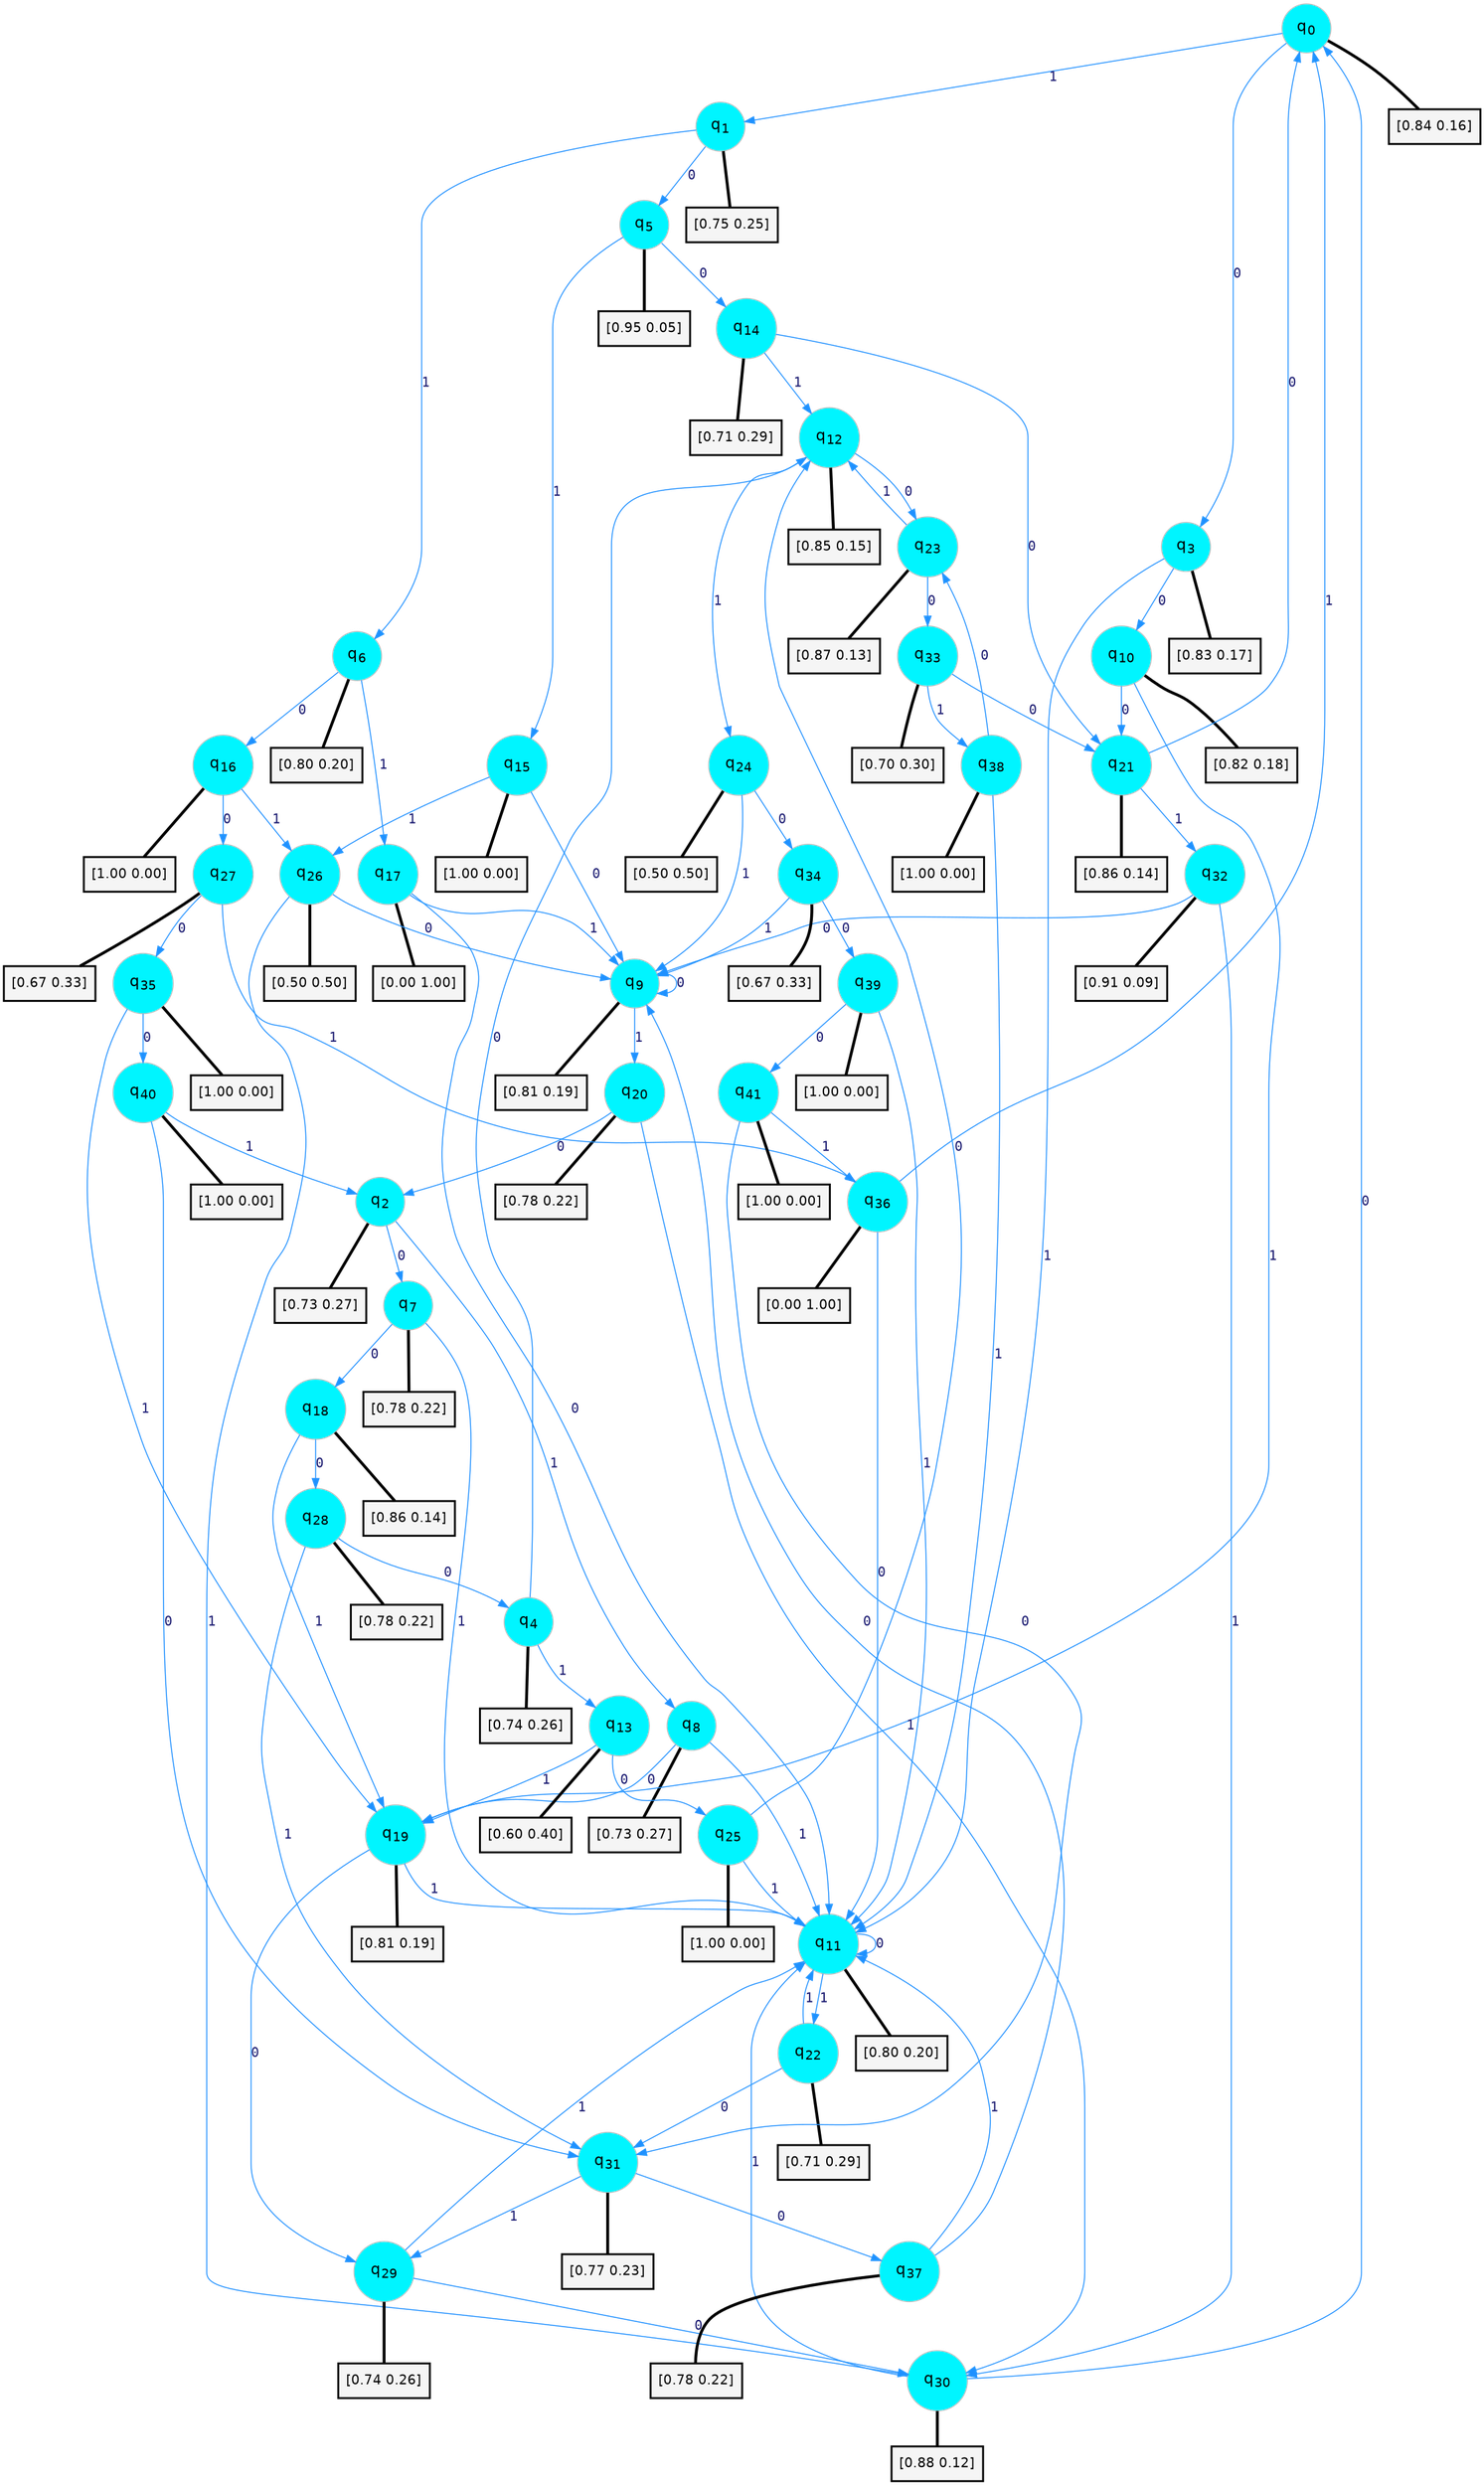 digraph G {
graph [
bgcolor=transparent, dpi=300, rankdir=TD, size="40,25"];
node [
color=gray, fillcolor=turquoise1, fontcolor=black, fontname=Helvetica, fontsize=16, fontweight=bold, shape=circle, style=filled];
edge [
arrowsize=1, color=dodgerblue1, fontcolor=midnightblue, fontname=courier, fontweight=bold, penwidth=1, style=solid, weight=20];
0[label=<q<SUB>0</SUB>>];
1[label=<q<SUB>1</SUB>>];
2[label=<q<SUB>2</SUB>>];
3[label=<q<SUB>3</SUB>>];
4[label=<q<SUB>4</SUB>>];
5[label=<q<SUB>5</SUB>>];
6[label=<q<SUB>6</SUB>>];
7[label=<q<SUB>7</SUB>>];
8[label=<q<SUB>8</SUB>>];
9[label=<q<SUB>9</SUB>>];
10[label=<q<SUB>10</SUB>>];
11[label=<q<SUB>11</SUB>>];
12[label=<q<SUB>12</SUB>>];
13[label=<q<SUB>13</SUB>>];
14[label=<q<SUB>14</SUB>>];
15[label=<q<SUB>15</SUB>>];
16[label=<q<SUB>16</SUB>>];
17[label=<q<SUB>17</SUB>>];
18[label=<q<SUB>18</SUB>>];
19[label=<q<SUB>19</SUB>>];
20[label=<q<SUB>20</SUB>>];
21[label=<q<SUB>21</SUB>>];
22[label=<q<SUB>22</SUB>>];
23[label=<q<SUB>23</SUB>>];
24[label=<q<SUB>24</SUB>>];
25[label=<q<SUB>25</SUB>>];
26[label=<q<SUB>26</SUB>>];
27[label=<q<SUB>27</SUB>>];
28[label=<q<SUB>28</SUB>>];
29[label=<q<SUB>29</SUB>>];
30[label=<q<SUB>30</SUB>>];
31[label=<q<SUB>31</SUB>>];
32[label=<q<SUB>32</SUB>>];
33[label=<q<SUB>33</SUB>>];
34[label=<q<SUB>34</SUB>>];
35[label=<q<SUB>35</SUB>>];
36[label=<q<SUB>36</SUB>>];
37[label=<q<SUB>37</SUB>>];
38[label=<q<SUB>38</SUB>>];
39[label=<q<SUB>39</SUB>>];
40[label=<q<SUB>40</SUB>>];
41[label=<q<SUB>41</SUB>>];
42[label="[0.84 0.16]", shape=box,fontcolor=black, fontname=Helvetica, fontsize=14, penwidth=2, fillcolor=whitesmoke,color=black];
43[label="[0.75 0.25]", shape=box,fontcolor=black, fontname=Helvetica, fontsize=14, penwidth=2, fillcolor=whitesmoke,color=black];
44[label="[0.73 0.27]", shape=box,fontcolor=black, fontname=Helvetica, fontsize=14, penwidth=2, fillcolor=whitesmoke,color=black];
45[label="[0.83 0.17]", shape=box,fontcolor=black, fontname=Helvetica, fontsize=14, penwidth=2, fillcolor=whitesmoke,color=black];
46[label="[0.74 0.26]", shape=box,fontcolor=black, fontname=Helvetica, fontsize=14, penwidth=2, fillcolor=whitesmoke,color=black];
47[label="[0.95 0.05]", shape=box,fontcolor=black, fontname=Helvetica, fontsize=14, penwidth=2, fillcolor=whitesmoke,color=black];
48[label="[0.80 0.20]", shape=box,fontcolor=black, fontname=Helvetica, fontsize=14, penwidth=2, fillcolor=whitesmoke,color=black];
49[label="[0.78 0.22]", shape=box,fontcolor=black, fontname=Helvetica, fontsize=14, penwidth=2, fillcolor=whitesmoke,color=black];
50[label="[0.73 0.27]", shape=box,fontcolor=black, fontname=Helvetica, fontsize=14, penwidth=2, fillcolor=whitesmoke,color=black];
51[label="[0.81 0.19]", shape=box,fontcolor=black, fontname=Helvetica, fontsize=14, penwidth=2, fillcolor=whitesmoke,color=black];
52[label="[0.82 0.18]", shape=box,fontcolor=black, fontname=Helvetica, fontsize=14, penwidth=2, fillcolor=whitesmoke,color=black];
53[label="[0.80 0.20]", shape=box,fontcolor=black, fontname=Helvetica, fontsize=14, penwidth=2, fillcolor=whitesmoke,color=black];
54[label="[0.85 0.15]", shape=box,fontcolor=black, fontname=Helvetica, fontsize=14, penwidth=2, fillcolor=whitesmoke,color=black];
55[label="[0.60 0.40]", shape=box,fontcolor=black, fontname=Helvetica, fontsize=14, penwidth=2, fillcolor=whitesmoke,color=black];
56[label="[0.71 0.29]", shape=box,fontcolor=black, fontname=Helvetica, fontsize=14, penwidth=2, fillcolor=whitesmoke,color=black];
57[label="[1.00 0.00]", shape=box,fontcolor=black, fontname=Helvetica, fontsize=14, penwidth=2, fillcolor=whitesmoke,color=black];
58[label="[1.00 0.00]", shape=box,fontcolor=black, fontname=Helvetica, fontsize=14, penwidth=2, fillcolor=whitesmoke,color=black];
59[label="[0.00 1.00]", shape=box,fontcolor=black, fontname=Helvetica, fontsize=14, penwidth=2, fillcolor=whitesmoke,color=black];
60[label="[0.86 0.14]", shape=box,fontcolor=black, fontname=Helvetica, fontsize=14, penwidth=2, fillcolor=whitesmoke,color=black];
61[label="[0.81 0.19]", shape=box,fontcolor=black, fontname=Helvetica, fontsize=14, penwidth=2, fillcolor=whitesmoke,color=black];
62[label="[0.78 0.22]", shape=box,fontcolor=black, fontname=Helvetica, fontsize=14, penwidth=2, fillcolor=whitesmoke,color=black];
63[label="[0.86 0.14]", shape=box,fontcolor=black, fontname=Helvetica, fontsize=14, penwidth=2, fillcolor=whitesmoke,color=black];
64[label="[0.71 0.29]", shape=box,fontcolor=black, fontname=Helvetica, fontsize=14, penwidth=2, fillcolor=whitesmoke,color=black];
65[label="[0.87 0.13]", shape=box,fontcolor=black, fontname=Helvetica, fontsize=14, penwidth=2, fillcolor=whitesmoke,color=black];
66[label="[0.50 0.50]", shape=box,fontcolor=black, fontname=Helvetica, fontsize=14, penwidth=2, fillcolor=whitesmoke,color=black];
67[label="[1.00 0.00]", shape=box,fontcolor=black, fontname=Helvetica, fontsize=14, penwidth=2, fillcolor=whitesmoke,color=black];
68[label="[0.50 0.50]", shape=box,fontcolor=black, fontname=Helvetica, fontsize=14, penwidth=2, fillcolor=whitesmoke,color=black];
69[label="[0.67 0.33]", shape=box,fontcolor=black, fontname=Helvetica, fontsize=14, penwidth=2, fillcolor=whitesmoke,color=black];
70[label="[0.78 0.22]", shape=box,fontcolor=black, fontname=Helvetica, fontsize=14, penwidth=2, fillcolor=whitesmoke,color=black];
71[label="[0.74 0.26]", shape=box,fontcolor=black, fontname=Helvetica, fontsize=14, penwidth=2, fillcolor=whitesmoke,color=black];
72[label="[0.88 0.12]", shape=box,fontcolor=black, fontname=Helvetica, fontsize=14, penwidth=2, fillcolor=whitesmoke,color=black];
73[label="[0.77 0.23]", shape=box,fontcolor=black, fontname=Helvetica, fontsize=14, penwidth=2, fillcolor=whitesmoke,color=black];
74[label="[0.91 0.09]", shape=box,fontcolor=black, fontname=Helvetica, fontsize=14, penwidth=2, fillcolor=whitesmoke,color=black];
75[label="[0.70 0.30]", shape=box,fontcolor=black, fontname=Helvetica, fontsize=14, penwidth=2, fillcolor=whitesmoke,color=black];
76[label="[0.67 0.33]", shape=box,fontcolor=black, fontname=Helvetica, fontsize=14, penwidth=2, fillcolor=whitesmoke,color=black];
77[label="[1.00 0.00]", shape=box,fontcolor=black, fontname=Helvetica, fontsize=14, penwidth=2, fillcolor=whitesmoke,color=black];
78[label="[0.00 1.00]", shape=box,fontcolor=black, fontname=Helvetica, fontsize=14, penwidth=2, fillcolor=whitesmoke,color=black];
79[label="[0.78 0.22]", shape=box,fontcolor=black, fontname=Helvetica, fontsize=14, penwidth=2, fillcolor=whitesmoke,color=black];
80[label="[1.00 0.00]", shape=box,fontcolor=black, fontname=Helvetica, fontsize=14, penwidth=2, fillcolor=whitesmoke,color=black];
81[label="[1.00 0.00]", shape=box,fontcolor=black, fontname=Helvetica, fontsize=14, penwidth=2, fillcolor=whitesmoke,color=black];
82[label="[1.00 0.00]", shape=box,fontcolor=black, fontname=Helvetica, fontsize=14, penwidth=2, fillcolor=whitesmoke,color=black];
83[label="[1.00 0.00]", shape=box,fontcolor=black, fontname=Helvetica, fontsize=14, penwidth=2, fillcolor=whitesmoke,color=black];
0->3 [label=0];
0->1 [label=1];
0->42 [arrowhead=none, penwidth=3,color=black];
1->5 [label=0];
1->6 [label=1];
1->43 [arrowhead=none, penwidth=3,color=black];
2->7 [label=0];
2->8 [label=1];
2->44 [arrowhead=none, penwidth=3,color=black];
3->10 [label=0];
3->11 [label=1];
3->45 [arrowhead=none, penwidth=3,color=black];
4->12 [label=0];
4->13 [label=1];
4->46 [arrowhead=none, penwidth=3,color=black];
5->14 [label=0];
5->15 [label=1];
5->47 [arrowhead=none, penwidth=3,color=black];
6->16 [label=0];
6->17 [label=1];
6->48 [arrowhead=none, penwidth=3,color=black];
7->18 [label=0];
7->11 [label=1];
7->49 [arrowhead=none, penwidth=3,color=black];
8->19 [label=0];
8->11 [label=1];
8->50 [arrowhead=none, penwidth=3,color=black];
9->9 [label=0];
9->20 [label=1];
9->51 [arrowhead=none, penwidth=3,color=black];
10->21 [label=0];
10->19 [label=1];
10->52 [arrowhead=none, penwidth=3,color=black];
11->11 [label=0];
11->22 [label=1];
11->53 [arrowhead=none, penwidth=3,color=black];
12->23 [label=0];
12->24 [label=1];
12->54 [arrowhead=none, penwidth=3,color=black];
13->25 [label=0];
13->19 [label=1];
13->55 [arrowhead=none, penwidth=3,color=black];
14->21 [label=0];
14->12 [label=1];
14->56 [arrowhead=none, penwidth=3,color=black];
15->9 [label=0];
15->26 [label=1];
15->57 [arrowhead=none, penwidth=3,color=black];
16->27 [label=0];
16->26 [label=1];
16->58 [arrowhead=none, penwidth=3,color=black];
17->11 [label=0];
17->9 [label=1];
17->59 [arrowhead=none, penwidth=3,color=black];
18->28 [label=0];
18->19 [label=1];
18->60 [arrowhead=none, penwidth=3,color=black];
19->29 [label=0];
19->11 [label=1];
19->61 [arrowhead=none, penwidth=3,color=black];
20->2 [label=0];
20->30 [label=1];
20->62 [arrowhead=none, penwidth=3,color=black];
21->0 [label=0];
21->32 [label=1];
21->63 [arrowhead=none, penwidth=3,color=black];
22->31 [label=0];
22->11 [label=1];
22->64 [arrowhead=none, penwidth=3,color=black];
23->33 [label=0];
23->12 [label=1];
23->65 [arrowhead=none, penwidth=3,color=black];
24->34 [label=0];
24->9 [label=1];
24->66 [arrowhead=none, penwidth=3,color=black];
25->12 [label=0];
25->11 [label=1];
25->67 [arrowhead=none, penwidth=3,color=black];
26->9 [label=0];
26->30 [label=1];
26->68 [arrowhead=none, penwidth=3,color=black];
27->35 [label=0];
27->36 [label=1];
27->69 [arrowhead=none, penwidth=3,color=black];
28->4 [label=0];
28->31 [label=1];
28->70 [arrowhead=none, penwidth=3,color=black];
29->30 [label=0];
29->11 [label=1];
29->71 [arrowhead=none, penwidth=3,color=black];
30->0 [label=0];
30->11 [label=1];
30->72 [arrowhead=none, penwidth=3,color=black];
31->37 [label=0];
31->29 [label=1];
31->73 [arrowhead=none, penwidth=3,color=black];
32->9 [label=0];
32->30 [label=1];
32->74 [arrowhead=none, penwidth=3,color=black];
33->21 [label=0];
33->38 [label=1];
33->75 [arrowhead=none, penwidth=3,color=black];
34->39 [label=0];
34->9 [label=1];
34->76 [arrowhead=none, penwidth=3,color=black];
35->40 [label=0];
35->19 [label=1];
35->77 [arrowhead=none, penwidth=3,color=black];
36->11 [label=0];
36->0 [label=1];
36->78 [arrowhead=none, penwidth=3,color=black];
37->9 [label=0];
37->11 [label=1];
37->79 [arrowhead=none, penwidth=3,color=black];
38->23 [label=0];
38->11 [label=1];
38->80 [arrowhead=none, penwidth=3,color=black];
39->41 [label=0];
39->11 [label=1];
39->81 [arrowhead=none, penwidth=3,color=black];
40->31 [label=0];
40->2 [label=1];
40->82 [arrowhead=none, penwidth=3,color=black];
41->31 [label=0];
41->36 [label=1];
41->83 [arrowhead=none, penwidth=3,color=black];
}
